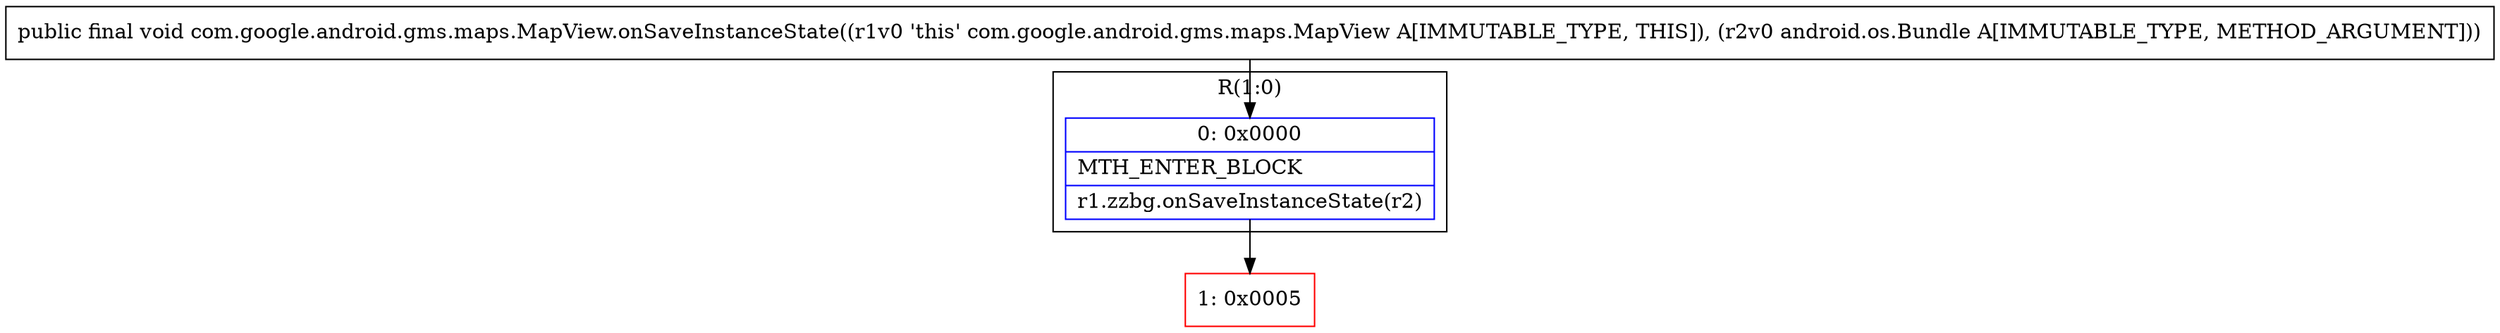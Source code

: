 digraph "CFG forcom.google.android.gms.maps.MapView.onSaveInstanceState(Landroid\/os\/Bundle;)V" {
subgraph cluster_Region_1097338327 {
label = "R(1:0)";
node [shape=record,color=blue];
Node_0 [shape=record,label="{0\:\ 0x0000|MTH_ENTER_BLOCK\l|r1.zzbg.onSaveInstanceState(r2)\l}"];
}
Node_1 [shape=record,color=red,label="{1\:\ 0x0005}"];
MethodNode[shape=record,label="{public final void com.google.android.gms.maps.MapView.onSaveInstanceState((r1v0 'this' com.google.android.gms.maps.MapView A[IMMUTABLE_TYPE, THIS]), (r2v0 android.os.Bundle A[IMMUTABLE_TYPE, METHOD_ARGUMENT])) }"];
MethodNode -> Node_0;
Node_0 -> Node_1;
}

